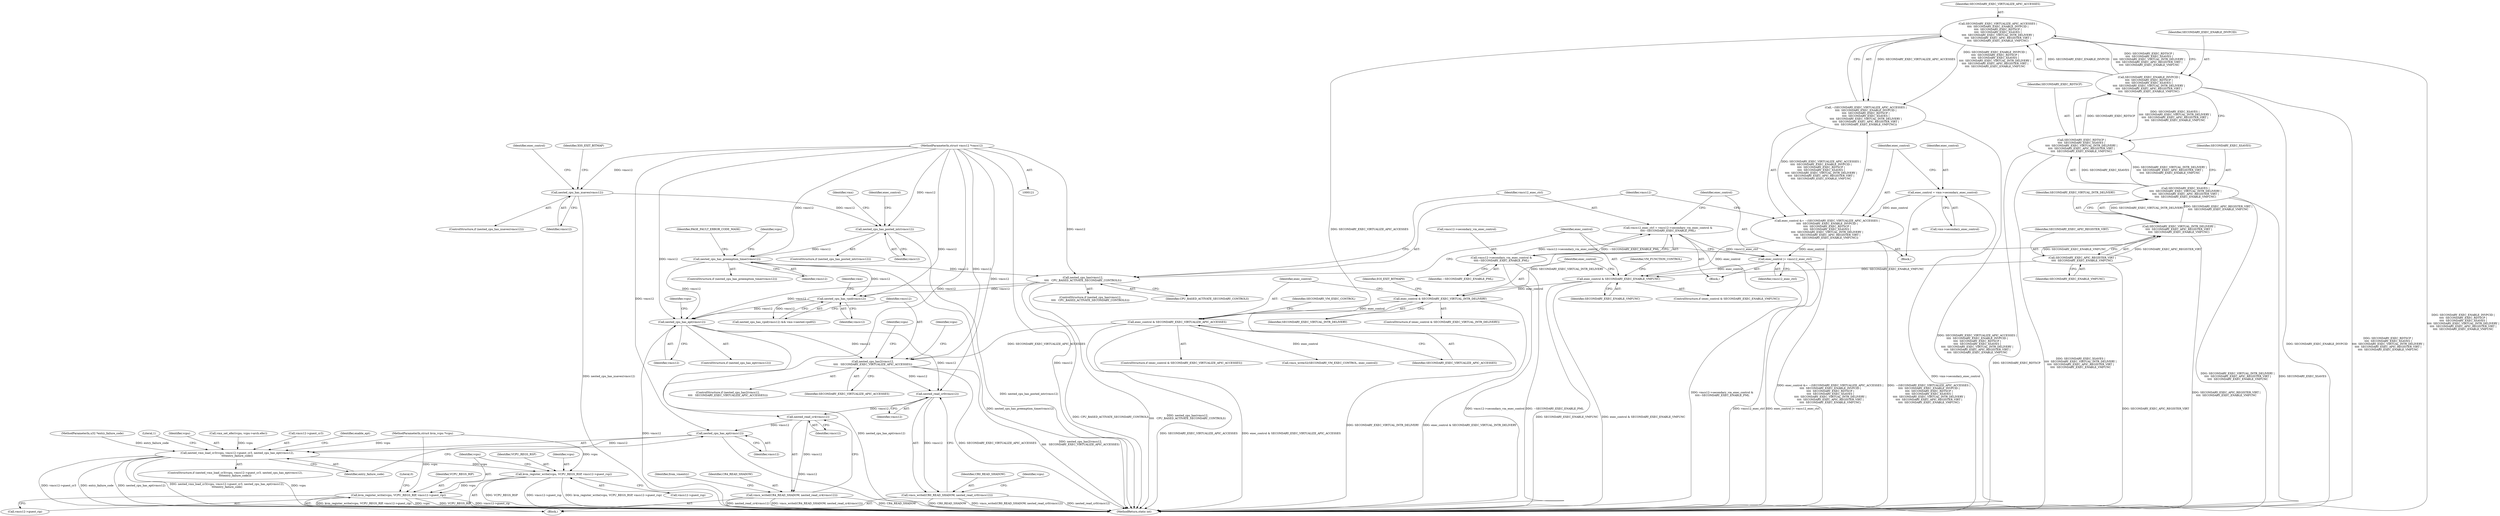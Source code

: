 digraph "0_linux_51aa68e7d57e3217192d88ce90fd5b8ef29ec94f@API" {
"1000899" [label="(Call,nested_read_cr0(vmcs12))"];
"1000871" [label="(Call,nested_cpu_has_ept(vmcs12))"];
"1000800" [label="(Call,nested_cpu_has_vpid(vmcs12))"];
"1000531" [label="(Call,nested_cpu_has(vmcs12,\n\t\t\t\t   CPU_BASED_ACTIVATE_SECONDARY_CONTROLS))"];
"1000486" [label="(Call,nested_cpu_has_preemption_timer(vmcs12))"];
"1000448" [label="(Call,nested_cpu_has_posted_intr(vmcs12))"];
"1000417" [label="(Call,nested_cpu_has_xsaves(vmcs12))"];
"1000123" [label="(MethodParameterIn,struct vmcs12 *vmcs12)"];
"1000886" [label="(Call,nested_cpu_has2(vmcs12,\n\t\t\t\t   SECONDARY_EXEC_VIRTUALIZE_APIC_ACCESSES))"];
"1000583" [label="(Call,exec_control & SECONDARY_EXEC_VIRTUALIZE_APIC_ACCESSES)"];
"1000553" [label="(Call,exec_control & SECONDARY_EXEC_VIRTUAL_INTR_DELIVERY)"];
"1000546" [label="(Call,exec_control & SECONDARY_EXEC_ENABLE_VMFUNC)"];
"1000514" [label="(Call,exec_control &= ~(SECONDARY_EXEC_VIRTUALIZE_APIC_ACCESSES |\n\t\t\t\t  SECONDARY_EXEC_ENABLE_INVPCID |\n\t\t\t\t  SECONDARY_EXEC_RDTSCP |\n\t\t\t\t  SECONDARY_EXEC_XSAVES |\n\t\t\t\t  SECONDARY_EXEC_VIRTUAL_INTR_DELIVERY |\n\t\t\t\t  SECONDARY_EXEC_APIC_REGISTER_VIRT |\n\t\t\t\t  SECONDARY_EXEC_ENABLE_VMFUNC))"];
"1000509" [label="(Call,exec_control = vmx->secondary_exec_control)"];
"1000516" [label="(Call,~(SECONDARY_EXEC_VIRTUALIZE_APIC_ACCESSES |\n\t\t\t\t  SECONDARY_EXEC_ENABLE_INVPCID |\n\t\t\t\t  SECONDARY_EXEC_RDTSCP |\n\t\t\t\t  SECONDARY_EXEC_XSAVES |\n\t\t\t\t  SECONDARY_EXEC_VIRTUAL_INTR_DELIVERY |\n\t\t\t\t  SECONDARY_EXEC_APIC_REGISTER_VIRT |\n\t\t\t\t  SECONDARY_EXEC_ENABLE_VMFUNC))"];
"1000517" [label="(Call,SECONDARY_EXEC_VIRTUALIZE_APIC_ACCESSES |\n\t\t\t\t  SECONDARY_EXEC_ENABLE_INVPCID |\n\t\t\t\t  SECONDARY_EXEC_RDTSCP |\n\t\t\t\t  SECONDARY_EXEC_XSAVES |\n\t\t\t\t  SECONDARY_EXEC_VIRTUAL_INTR_DELIVERY |\n\t\t\t\t  SECONDARY_EXEC_APIC_REGISTER_VIRT |\n\t\t\t\t  SECONDARY_EXEC_ENABLE_VMFUNC)"];
"1000519" [label="(Call,SECONDARY_EXEC_ENABLE_INVPCID |\n\t\t\t\t  SECONDARY_EXEC_RDTSCP |\n\t\t\t\t  SECONDARY_EXEC_XSAVES |\n\t\t\t\t  SECONDARY_EXEC_VIRTUAL_INTR_DELIVERY |\n\t\t\t\t  SECONDARY_EXEC_APIC_REGISTER_VIRT |\n\t\t\t\t  SECONDARY_EXEC_ENABLE_VMFUNC)"];
"1000521" [label="(Call,SECONDARY_EXEC_RDTSCP |\n\t\t\t\t  SECONDARY_EXEC_XSAVES |\n\t\t\t\t  SECONDARY_EXEC_VIRTUAL_INTR_DELIVERY |\n\t\t\t\t  SECONDARY_EXEC_APIC_REGISTER_VIRT |\n\t\t\t\t  SECONDARY_EXEC_ENABLE_VMFUNC)"];
"1000523" [label="(Call,SECONDARY_EXEC_XSAVES |\n\t\t\t\t  SECONDARY_EXEC_VIRTUAL_INTR_DELIVERY |\n\t\t\t\t  SECONDARY_EXEC_APIC_REGISTER_VIRT |\n\t\t\t\t  SECONDARY_EXEC_ENABLE_VMFUNC)"];
"1000525" [label="(Call,SECONDARY_EXEC_VIRTUAL_INTR_DELIVERY |\n\t\t\t\t  SECONDARY_EXEC_APIC_REGISTER_VIRT |\n\t\t\t\t  SECONDARY_EXEC_ENABLE_VMFUNC)"];
"1000527" [label="(Call,SECONDARY_EXEC_APIC_REGISTER_VIRT |\n\t\t\t\t  SECONDARY_EXEC_ENABLE_VMFUNC)"];
"1000542" [label="(Call,exec_control |= vmcs12_exec_ctrl)"];
"1000535" [label="(Call,vmcs12_exec_ctrl = vmcs12->secondary_vm_exec_control &\n\t\t\t\t~SECONDARY_EXEC_ENABLE_PML)"];
"1000537" [label="(Call,vmcs12->secondary_vm_exec_control &\n\t\t\t\t~SECONDARY_EXEC_ENABLE_PML)"];
"1000897" [label="(Call,vmcs_writel(CR0_READ_SHADOW, nested_read_cr0(vmcs12)))"];
"1000908" [label="(Call,nested_read_cr4(vmcs12))"];
"1000906" [label="(Call,vmcs_writel(CR4_READ_SHADOW, nested_read_cr4(vmcs12)))"];
"1000967" [label="(Call,nested_cpu_has_ept(vmcs12))"];
"1000962" [label="(Call,nested_vmx_load_cr3(vcpu, vmcs12->guest_cr3, nested_cpu_has_ept(vmcs12),\n\t\t\t\tentry_failure_code))"];
"1001007" [label="(Call,kvm_register_write(vcpu, VCPU_REGS_RSP, vmcs12->guest_rsp))"];
"1001013" [label="(Call,kvm_register_write(vcpu, VCPU_REGS_RIP, vmcs12->guest_rip))"];
"1000804" [label="(Identifier,vmx)"];
"1000524" [label="(Identifier,SECONDARY_EXEC_XSAVES)"];
"1000517" [label="(Call,SECONDARY_EXEC_VIRTUALIZE_APIC_ACCESSES |\n\t\t\t\t  SECONDARY_EXEC_ENABLE_INVPCID |\n\t\t\t\t  SECONDARY_EXEC_RDTSCP |\n\t\t\t\t  SECONDARY_EXEC_XSAVES |\n\t\t\t\t  SECONDARY_EXEC_VIRTUAL_INTR_DELIVERY |\n\t\t\t\t  SECONDARY_EXEC_APIC_REGISTER_VIRT |\n\t\t\t\t  SECONDARY_EXEC_ENABLE_VMFUNC)"];
"1000553" [label="(Call,exec_control & SECONDARY_EXEC_VIRTUAL_INTR_DELIVERY)"];
"1000885" [label="(ControlStructure,if (nested_cpu_has2(vmcs12,\n\t\t\t\t   SECONDARY_EXEC_VIRTUALIZE_APIC_ACCESSES)))"];
"1000582" [label="(ControlStructure,if (exec_control & SECONDARY_EXEC_VIRTUALIZE_APIC_ACCESSES))"];
"1000888" [label="(Identifier,SECONDARY_EXEC_VIRTUALIZE_APIC_ACCESSES)"];
"1000555" [label="(Identifier,SECONDARY_EXEC_VIRTUAL_INTR_DELIVERY)"];
"1000548" [label="(Identifier,SECONDARY_EXEC_ENABLE_VMFUNC)"];
"1000872" [label="(Identifier,vmcs12)"];
"1000583" [label="(Call,exec_control & SECONDARY_EXEC_VIRTUALIZE_APIC_ACCESSES)"];
"1001010" [label="(Call,vmcs12->guest_rsp)"];
"1000126" [label="(Block,)"];
"1000417" [label="(Call,nested_cpu_has_xsaves(vmcs12))"];
"1000799" [label="(Call,nested_cpu_has_vpid(vmcs12) && vmx->nested.vpid02)"];
"1000509" [label="(Call,exec_control = vmx->secondary_exec_control)"];
"1000968" [label="(Identifier,vmcs12)"];
"1001021" [label="(MethodReturn,static int)"];
"1000534" [label="(Block,)"];
"1000907" [label="(Identifier,CR4_READ_SHADOW)"];
"1001016" [label="(Call,vmcs12->guest_rip)"];
"1000511" [label="(Call,vmx->secondary_exec_control)"];
"1000529" [label="(Identifier,SECONDARY_EXEC_ENABLE_VMFUNC)"];
"1000962" [label="(Call,nested_vmx_load_cr3(vcpu, vmcs12->guest_cr3, nested_cpu_has_ept(vmcs12),\n\t\t\t\tentry_failure_code))"];
"1000122" [label="(MethodParameterIn,struct kvm_vcpu *vcpu)"];
"1000891" [label="(Identifier,vcpu)"];
"1000547" [label="(Identifier,exec_control)"];
"1000454" [label="(Identifier,vmx)"];
"1000906" [label="(Call,vmcs_writel(CR4_READ_SHADOW, nested_read_cr4(vmcs12)))"];
"1000550" [label="(Identifier,VM_FUNCTION_CONTROL)"];
"1000473" [label="(Identifier,exec_control)"];
"1001015" [label="(Identifier,VCPU_REGS_RIP)"];
"1000535" [label="(Call,vmcs12_exec_ctrl = vmcs12->secondary_vm_exec_control &\n\t\t\t\t~SECONDARY_EXEC_ENABLE_PML)"];
"1000485" [label="(ControlStructure,if (nested_cpu_has_preemption_timer(vmcs12)))"];
"1000586" [label="(Call,vmcs_write32(SECONDARY_VM_EXEC_CONTROL, exec_control))"];
"1000801" [label="(Identifier,vmcs12)"];
"1000532" [label="(Identifier,vmcs12)"];
"1000519" [label="(Call,SECONDARY_EXEC_ENABLE_INVPCID |\n\t\t\t\t  SECONDARY_EXEC_RDTSCP |\n\t\t\t\t  SECONDARY_EXEC_XSAVES |\n\t\t\t\t  SECONDARY_EXEC_VIRTUAL_INTR_DELIVERY |\n\t\t\t\t  SECONDARY_EXEC_APIC_REGISTER_VIRT |\n\t\t\t\t  SECONDARY_EXEC_ENABLE_VMFUNC)"];
"1000530" [label="(ControlStructure,if (nested_cpu_has(vmcs12,\n\t\t\t\t   CPU_BASED_ACTIVATE_SECONDARY_CONTROLS)))"];
"1000508" [label="(Block,)"];
"1000870" [label="(ControlStructure,if (nested_cpu_has_ept(vmcs12)))"];
"1000125" [label="(MethodParameterIn,u32 *entry_failure_code)"];
"1000447" [label="(ControlStructure,if (nested_cpu_has_posted_intr(vmcs12)))"];
"1000908" [label="(Call,nested_read_cr4(vmcs12))"];
"1000522" [label="(Identifier,SECONDARY_EXEC_RDTSCP)"];
"1000543" [label="(Identifier,exec_control)"];
"1000537" [label="(Call,vmcs12->secondary_vm_exec_control &\n\t\t\t\t~SECONDARY_EXEC_ENABLE_PML)"];
"1001014" [label="(Identifier,vcpu)"];
"1001009" [label="(Identifier,VCPU_REGS_RSP)"];
"1000899" [label="(Call,nested_read_cr0(vmcs12))"];
"1000487" [label="(Identifier,vmcs12)"];
"1000542" [label="(Call,exec_control |= vmcs12_exec_ctrl)"];
"1001007" [label="(Call,kvm_register_write(vcpu, VCPU_REGS_RSP, vmcs12->guest_rsp))"];
"1000545" [label="(ControlStructure,if (exec_control & SECONDARY_EXEC_ENABLE_VMFUNC))"];
"1000900" [label="(Identifier,vmcs12)"];
"1000510" [label="(Identifier,exec_control)"];
"1000521" [label="(Call,SECONDARY_EXEC_RDTSCP |\n\t\t\t\t  SECONDARY_EXEC_XSAVES |\n\t\t\t\t  SECONDARY_EXEC_VIRTUAL_INTR_DELIVERY |\n\t\t\t\t  SECONDARY_EXEC_APIC_REGISTER_VIRT |\n\t\t\t\t  SECONDARY_EXEC_ENABLE_VMFUNC)"];
"1000418" [label="(Identifier,vmcs12)"];
"1000886" [label="(Call,nested_cpu_has2(vmcs12,\n\t\t\t\t   SECONDARY_EXEC_VIRTUALIZE_APIC_ACCESSES))"];
"1000971" [label="(Literal,1)"];
"1000123" [label="(MethodParameterIn,struct vmcs12 *vmcs12)"];
"1000523" [label="(Call,SECONDARY_EXEC_XSAVES |\n\t\t\t\t  SECONDARY_EXEC_VIRTUAL_INTR_DELIVERY |\n\t\t\t\t  SECONDARY_EXEC_APIC_REGISTER_VIRT |\n\t\t\t\t  SECONDARY_EXEC_ENABLE_VMFUNC)"];
"1000520" [label="(Identifier,SECONDARY_EXEC_ENABLE_INVPCID)"];
"1001008" [label="(Identifier,vcpu)"];
"1000558" [label="(Identifier,EOI_EXIT_BITMAP0)"];
"1000871" [label="(Call,nested_cpu_has_ept(vmcs12))"];
"1000893" [label="(Identifier,vcpu)"];
"1000963" [label="(Identifier,vcpu)"];
"1000533" [label="(Identifier,CPU_BASED_ACTIVATE_SECONDARY_CONTROLS)"];
"1000587" [label="(Identifier,SECONDARY_VM_EXEC_CONTROL)"];
"1000514" [label="(Call,exec_control &= ~(SECONDARY_EXEC_VIRTUALIZE_APIC_ACCESSES |\n\t\t\t\t  SECONDARY_EXEC_ENABLE_INVPCID |\n\t\t\t\t  SECONDARY_EXEC_RDTSCP |\n\t\t\t\t  SECONDARY_EXEC_XSAVES |\n\t\t\t\t  SECONDARY_EXEC_VIRTUAL_INTR_DELIVERY |\n\t\t\t\t  SECONDARY_EXEC_APIC_REGISTER_VIRT |\n\t\t\t\t  SECONDARY_EXEC_ENABLE_VMFUNC))"];
"1000544" [label="(Identifier,vmcs12_exec_ctrl)"];
"1000954" [label="(Call,vmx_set_efer(vcpu, vcpu->arch.efer))"];
"1000584" [label="(Identifier,exec_control)"];
"1000887" [label="(Identifier,vmcs12)"];
"1000552" [label="(ControlStructure,if (exec_control & SECONDARY_EXEC_VIRTUAL_INTR_DELIVERY))"];
"1000969" [label="(Identifier,entry_failure_code)"];
"1000526" [label="(Identifier,SECONDARY_EXEC_VIRTUAL_INTR_DELIVERY)"];
"1000538" [label="(Call,vmcs12->secondary_vm_exec_control)"];
"1000515" [label="(Identifier,exec_control)"];
"1000486" [label="(Call,nested_cpu_has_preemption_timer(vmcs12))"];
"1000449" [label="(Identifier,vmcs12)"];
"1000912" [label="(Identifier,from_vmentry)"];
"1000876" [label="(Identifier,vcpu)"];
"1000536" [label="(Identifier,vmcs12_exec_ctrl)"];
"1000585" [label="(Identifier,SECONDARY_EXEC_VIRTUALIZE_APIC_ACCESSES)"];
"1000964" [label="(Call,vmcs12->guest_cr3)"];
"1000967" [label="(Call,nested_cpu_has_ept(vmcs12))"];
"1000902" [label="(Identifier,vcpu)"];
"1000554" [label="(Identifier,exec_control)"];
"1000898" [label="(Identifier,CR0_READ_SHADOW)"];
"1000961" [label="(ControlStructure,if (nested_vmx_load_cr3(vcpu, vmcs12->guest_cr3, nested_cpu_has_ept(vmcs12),\n\t\t\t\tentry_failure_code)))"];
"1000448" [label="(Call,nested_cpu_has_posted_intr(vmcs12))"];
"1000528" [label="(Identifier,SECONDARY_EXEC_APIC_REGISTER_VIRT)"];
"1000527" [label="(Call,SECONDARY_EXEC_APIC_REGISTER_VIRT |\n\t\t\t\t  SECONDARY_EXEC_ENABLE_VMFUNC)"];
"1000416" [label="(ControlStructure,if (nested_cpu_has_xsaves(vmcs12)))"];
"1000491" [label="(Identifier,PAGE_FAULT_ERROR_CODE_MASK)"];
"1000897" [label="(Call,vmcs_writel(CR0_READ_SHADOW, nested_read_cr0(vmcs12)))"];
"1000800" [label="(Call,nested_cpu_has_vpid(vmcs12))"];
"1000974" [label="(Identifier,enable_ept)"];
"1000546" [label="(Call,exec_control & SECONDARY_EXEC_ENABLE_VMFUNC)"];
"1000531" [label="(Call,nested_cpu_has(vmcs12,\n\t\t\t\t   CPU_BASED_ACTIVATE_SECONDARY_CONTROLS))"];
"1001013" [label="(Call,kvm_register_write(vcpu, VCPU_REGS_RIP, vmcs12->guest_rip))"];
"1000541" [label="(Identifier,~SECONDARY_EXEC_ENABLE_PML)"];
"1001020" [label="(Literal,0)"];
"1000525" [label="(Call,SECONDARY_EXEC_VIRTUAL_INTR_DELIVERY |\n\t\t\t\t  SECONDARY_EXEC_APIC_REGISTER_VIRT |\n\t\t\t\t  SECONDARY_EXEC_ENABLE_VMFUNC)"];
"1000516" [label="(Call,~(SECONDARY_EXEC_VIRTUALIZE_APIC_ACCESSES |\n\t\t\t\t  SECONDARY_EXEC_ENABLE_INVPCID |\n\t\t\t\t  SECONDARY_EXEC_RDTSCP |\n\t\t\t\t  SECONDARY_EXEC_XSAVES |\n\t\t\t\t  SECONDARY_EXEC_VIRTUAL_INTR_DELIVERY |\n\t\t\t\t  SECONDARY_EXEC_APIC_REGISTER_VIRT |\n\t\t\t\t  SECONDARY_EXEC_ENABLE_VMFUNC))"];
"1000518" [label="(Identifier,SECONDARY_EXEC_VIRTUALIZE_APIC_ACCESSES)"];
"1000909" [label="(Identifier,vmcs12)"];
"1000425" [label="(Identifier,exec_control)"];
"1000420" [label="(Identifier,XSS_EXIT_BITMAP)"];
"1000489" [label="(Identifier,vcpu)"];
"1000899" -> "1000897"  [label="AST: "];
"1000899" -> "1000900"  [label="CFG: "];
"1000900" -> "1000899"  [label="AST: "];
"1000897" -> "1000899"  [label="CFG: "];
"1000899" -> "1000897"  [label="DDG: vmcs12"];
"1000871" -> "1000899"  [label="DDG: vmcs12"];
"1000886" -> "1000899"  [label="DDG: vmcs12"];
"1000123" -> "1000899"  [label="DDG: vmcs12"];
"1000899" -> "1000908"  [label="DDG: vmcs12"];
"1000871" -> "1000870"  [label="AST: "];
"1000871" -> "1000872"  [label="CFG: "];
"1000872" -> "1000871"  [label="AST: "];
"1000876" -> "1000871"  [label="CFG: "];
"1000887" -> "1000871"  [label="CFG: "];
"1000871" -> "1001021"  [label="DDG: vmcs12"];
"1000871" -> "1001021"  [label="DDG: nested_cpu_has_ept(vmcs12)"];
"1000800" -> "1000871"  [label="DDG: vmcs12"];
"1000531" -> "1000871"  [label="DDG: vmcs12"];
"1000486" -> "1000871"  [label="DDG: vmcs12"];
"1000123" -> "1000871"  [label="DDG: vmcs12"];
"1000871" -> "1000886"  [label="DDG: vmcs12"];
"1000800" -> "1000799"  [label="AST: "];
"1000800" -> "1000801"  [label="CFG: "];
"1000801" -> "1000800"  [label="AST: "];
"1000804" -> "1000800"  [label="CFG: "];
"1000799" -> "1000800"  [label="CFG: "];
"1000800" -> "1000799"  [label="DDG: vmcs12"];
"1000531" -> "1000800"  [label="DDG: vmcs12"];
"1000486" -> "1000800"  [label="DDG: vmcs12"];
"1000123" -> "1000800"  [label="DDG: vmcs12"];
"1000531" -> "1000530"  [label="AST: "];
"1000531" -> "1000533"  [label="CFG: "];
"1000532" -> "1000531"  [label="AST: "];
"1000533" -> "1000531"  [label="AST: "];
"1000536" -> "1000531"  [label="CFG: "];
"1000547" -> "1000531"  [label="CFG: "];
"1000531" -> "1001021"  [label="DDG: CPU_BASED_ACTIVATE_SECONDARY_CONTROLS"];
"1000531" -> "1001021"  [label="DDG: nested_cpu_has(vmcs12,\n\t\t\t\t   CPU_BASED_ACTIVATE_SECONDARY_CONTROLS)"];
"1000486" -> "1000531"  [label="DDG: vmcs12"];
"1000123" -> "1000531"  [label="DDG: vmcs12"];
"1000486" -> "1000485"  [label="AST: "];
"1000486" -> "1000487"  [label="CFG: "];
"1000487" -> "1000486"  [label="AST: "];
"1000489" -> "1000486"  [label="CFG: "];
"1000491" -> "1000486"  [label="CFG: "];
"1000486" -> "1001021"  [label="DDG: nested_cpu_has_preemption_timer(vmcs12)"];
"1000448" -> "1000486"  [label="DDG: vmcs12"];
"1000123" -> "1000486"  [label="DDG: vmcs12"];
"1000448" -> "1000447"  [label="AST: "];
"1000448" -> "1000449"  [label="CFG: "];
"1000449" -> "1000448"  [label="AST: "];
"1000454" -> "1000448"  [label="CFG: "];
"1000473" -> "1000448"  [label="CFG: "];
"1000448" -> "1001021"  [label="DDG: nested_cpu_has_posted_intr(vmcs12)"];
"1000417" -> "1000448"  [label="DDG: vmcs12"];
"1000123" -> "1000448"  [label="DDG: vmcs12"];
"1000417" -> "1000416"  [label="AST: "];
"1000417" -> "1000418"  [label="CFG: "];
"1000418" -> "1000417"  [label="AST: "];
"1000420" -> "1000417"  [label="CFG: "];
"1000425" -> "1000417"  [label="CFG: "];
"1000417" -> "1001021"  [label="DDG: nested_cpu_has_xsaves(vmcs12)"];
"1000123" -> "1000417"  [label="DDG: vmcs12"];
"1000123" -> "1000121"  [label="AST: "];
"1000123" -> "1001021"  [label="DDG: vmcs12"];
"1000123" -> "1000886"  [label="DDG: vmcs12"];
"1000123" -> "1000908"  [label="DDG: vmcs12"];
"1000123" -> "1000967"  [label="DDG: vmcs12"];
"1000886" -> "1000885"  [label="AST: "];
"1000886" -> "1000888"  [label="CFG: "];
"1000887" -> "1000886"  [label="AST: "];
"1000888" -> "1000886"  [label="AST: "];
"1000891" -> "1000886"  [label="CFG: "];
"1000893" -> "1000886"  [label="CFG: "];
"1000886" -> "1001021"  [label="DDG: nested_cpu_has2(vmcs12,\n\t\t\t\t   SECONDARY_EXEC_VIRTUALIZE_APIC_ACCESSES)"];
"1000886" -> "1001021"  [label="DDG: SECONDARY_EXEC_VIRTUALIZE_APIC_ACCESSES"];
"1000583" -> "1000886"  [label="DDG: SECONDARY_EXEC_VIRTUALIZE_APIC_ACCESSES"];
"1000583" -> "1000582"  [label="AST: "];
"1000583" -> "1000585"  [label="CFG: "];
"1000584" -> "1000583"  [label="AST: "];
"1000585" -> "1000583"  [label="AST: "];
"1000587" -> "1000583"  [label="CFG: "];
"1000583" -> "1001021"  [label="DDG: exec_control & SECONDARY_EXEC_VIRTUALIZE_APIC_ACCESSES"];
"1000583" -> "1001021"  [label="DDG: SECONDARY_EXEC_VIRTUALIZE_APIC_ACCESSES"];
"1000553" -> "1000583"  [label="DDG: exec_control"];
"1000517" -> "1000583"  [label="DDG: SECONDARY_EXEC_VIRTUALIZE_APIC_ACCESSES"];
"1000583" -> "1000586"  [label="DDG: exec_control"];
"1000553" -> "1000552"  [label="AST: "];
"1000553" -> "1000555"  [label="CFG: "];
"1000554" -> "1000553"  [label="AST: "];
"1000555" -> "1000553"  [label="AST: "];
"1000558" -> "1000553"  [label="CFG: "];
"1000584" -> "1000553"  [label="CFG: "];
"1000553" -> "1001021"  [label="DDG: exec_control & SECONDARY_EXEC_VIRTUAL_INTR_DELIVERY"];
"1000553" -> "1001021"  [label="DDG: SECONDARY_EXEC_VIRTUAL_INTR_DELIVERY"];
"1000546" -> "1000553"  [label="DDG: exec_control"];
"1000525" -> "1000553"  [label="DDG: SECONDARY_EXEC_VIRTUAL_INTR_DELIVERY"];
"1000546" -> "1000545"  [label="AST: "];
"1000546" -> "1000548"  [label="CFG: "];
"1000547" -> "1000546"  [label="AST: "];
"1000548" -> "1000546"  [label="AST: "];
"1000550" -> "1000546"  [label="CFG: "];
"1000554" -> "1000546"  [label="CFG: "];
"1000546" -> "1001021"  [label="DDG: SECONDARY_EXEC_ENABLE_VMFUNC"];
"1000546" -> "1001021"  [label="DDG: exec_control & SECONDARY_EXEC_ENABLE_VMFUNC"];
"1000514" -> "1000546"  [label="DDG: exec_control"];
"1000542" -> "1000546"  [label="DDG: exec_control"];
"1000527" -> "1000546"  [label="DDG: SECONDARY_EXEC_ENABLE_VMFUNC"];
"1000514" -> "1000508"  [label="AST: "];
"1000514" -> "1000516"  [label="CFG: "];
"1000515" -> "1000514"  [label="AST: "];
"1000516" -> "1000514"  [label="AST: "];
"1000532" -> "1000514"  [label="CFG: "];
"1000514" -> "1001021"  [label="DDG: exec_control &= ~(SECONDARY_EXEC_VIRTUALIZE_APIC_ACCESSES |\n\t\t\t\t  SECONDARY_EXEC_ENABLE_INVPCID |\n\t\t\t\t  SECONDARY_EXEC_RDTSCP |\n\t\t\t\t  SECONDARY_EXEC_XSAVES |\n\t\t\t\t  SECONDARY_EXEC_VIRTUAL_INTR_DELIVERY |\n\t\t\t\t  SECONDARY_EXEC_APIC_REGISTER_VIRT |\n\t\t\t\t  SECONDARY_EXEC_ENABLE_VMFUNC)"];
"1000514" -> "1001021"  [label="DDG: ~(SECONDARY_EXEC_VIRTUALIZE_APIC_ACCESSES |\n\t\t\t\t  SECONDARY_EXEC_ENABLE_INVPCID |\n\t\t\t\t  SECONDARY_EXEC_RDTSCP |\n\t\t\t\t  SECONDARY_EXEC_XSAVES |\n\t\t\t\t  SECONDARY_EXEC_VIRTUAL_INTR_DELIVERY |\n\t\t\t\t  SECONDARY_EXEC_APIC_REGISTER_VIRT |\n\t\t\t\t  SECONDARY_EXEC_ENABLE_VMFUNC)"];
"1000509" -> "1000514"  [label="DDG: exec_control"];
"1000516" -> "1000514"  [label="DDG: SECONDARY_EXEC_VIRTUALIZE_APIC_ACCESSES |\n\t\t\t\t  SECONDARY_EXEC_ENABLE_INVPCID |\n\t\t\t\t  SECONDARY_EXEC_RDTSCP |\n\t\t\t\t  SECONDARY_EXEC_XSAVES |\n\t\t\t\t  SECONDARY_EXEC_VIRTUAL_INTR_DELIVERY |\n\t\t\t\t  SECONDARY_EXEC_APIC_REGISTER_VIRT |\n\t\t\t\t  SECONDARY_EXEC_ENABLE_VMFUNC"];
"1000514" -> "1000542"  [label="DDG: exec_control"];
"1000509" -> "1000508"  [label="AST: "];
"1000509" -> "1000511"  [label="CFG: "];
"1000510" -> "1000509"  [label="AST: "];
"1000511" -> "1000509"  [label="AST: "];
"1000515" -> "1000509"  [label="CFG: "];
"1000509" -> "1001021"  [label="DDG: vmx->secondary_exec_control"];
"1000516" -> "1000517"  [label="CFG: "];
"1000517" -> "1000516"  [label="AST: "];
"1000516" -> "1001021"  [label="DDG: SECONDARY_EXEC_VIRTUALIZE_APIC_ACCESSES |\n\t\t\t\t  SECONDARY_EXEC_ENABLE_INVPCID |\n\t\t\t\t  SECONDARY_EXEC_RDTSCP |\n\t\t\t\t  SECONDARY_EXEC_XSAVES |\n\t\t\t\t  SECONDARY_EXEC_VIRTUAL_INTR_DELIVERY |\n\t\t\t\t  SECONDARY_EXEC_APIC_REGISTER_VIRT |\n\t\t\t\t  SECONDARY_EXEC_ENABLE_VMFUNC"];
"1000517" -> "1000516"  [label="DDG: SECONDARY_EXEC_VIRTUALIZE_APIC_ACCESSES"];
"1000517" -> "1000516"  [label="DDG: SECONDARY_EXEC_ENABLE_INVPCID |\n\t\t\t\t  SECONDARY_EXEC_RDTSCP |\n\t\t\t\t  SECONDARY_EXEC_XSAVES |\n\t\t\t\t  SECONDARY_EXEC_VIRTUAL_INTR_DELIVERY |\n\t\t\t\t  SECONDARY_EXEC_APIC_REGISTER_VIRT |\n\t\t\t\t  SECONDARY_EXEC_ENABLE_VMFUNC"];
"1000517" -> "1000519"  [label="CFG: "];
"1000518" -> "1000517"  [label="AST: "];
"1000519" -> "1000517"  [label="AST: "];
"1000517" -> "1001021"  [label="DDG: SECONDARY_EXEC_ENABLE_INVPCID |\n\t\t\t\t  SECONDARY_EXEC_RDTSCP |\n\t\t\t\t  SECONDARY_EXEC_XSAVES |\n\t\t\t\t  SECONDARY_EXEC_VIRTUAL_INTR_DELIVERY |\n\t\t\t\t  SECONDARY_EXEC_APIC_REGISTER_VIRT |\n\t\t\t\t  SECONDARY_EXEC_ENABLE_VMFUNC"];
"1000519" -> "1000517"  [label="DDG: SECONDARY_EXEC_ENABLE_INVPCID"];
"1000519" -> "1000517"  [label="DDG: SECONDARY_EXEC_RDTSCP |\n\t\t\t\t  SECONDARY_EXEC_XSAVES |\n\t\t\t\t  SECONDARY_EXEC_VIRTUAL_INTR_DELIVERY |\n\t\t\t\t  SECONDARY_EXEC_APIC_REGISTER_VIRT |\n\t\t\t\t  SECONDARY_EXEC_ENABLE_VMFUNC"];
"1000519" -> "1000521"  [label="CFG: "];
"1000520" -> "1000519"  [label="AST: "];
"1000521" -> "1000519"  [label="AST: "];
"1000519" -> "1001021"  [label="DDG: SECONDARY_EXEC_ENABLE_INVPCID"];
"1000519" -> "1001021"  [label="DDG: SECONDARY_EXEC_RDTSCP |\n\t\t\t\t  SECONDARY_EXEC_XSAVES |\n\t\t\t\t  SECONDARY_EXEC_VIRTUAL_INTR_DELIVERY |\n\t\t\t\t  SECONDARY_EXEC_APIC_REGISTER_VIRT |\n\t\t\t\t  SECONDARY_EXEC_ENABLE_VMFUNC"];
"1000521" -> "1000519"  [label="DDG: SECONDARY_EXEC_RDTSCP"];
"1000521" -> "1000519"  [label="DDG: SECONDARY_EXEC_XSAVES |\n\t\t\t\t  SECONDARY_EXEC_VIRTUAL_INTR_DELIVERY |\n\t\t\t\t  SECONDARY_EXEC_APIC_REGISTER_VIRT |\n\t\t\t\t  SECONDARY_EXEC_ENABLE_VMFUNC"];
"1000521" -> "1000523"  [label="CFG: "];
"1000522" -> "1000521"  [label="AST: "];
"1000523" -> "1000521"  [label="AST: "];
"1000521" -> "1001021"  [label="DDG: SECONDARY_EXEC_RDTSCP"];
"1000521" -> "1001021"  [label="DDG: SECONDARY_EXEC_XSAVES |\n\t\t\t\t  SECONDARY_EXEC_VIRTUAL_INTR_DELIVERY |\n\t\t\t\t  SECONDARY_EXEC_APIC_REGISTER_VIRT |\n\t\t\t\t  SECONDARY_EXEC_ENABLE_VMFUNC"];
"1000523" -> "1000521"  [label="DDG: SECONDARY_EXEC_XSAVES"];
"1000523" -> "1000521"  [label="DDG: SECONDARY_EXEC_VIRTUAL_INTR_DELIVERY |\n\t\t\t\t  SECONDARY_EXEC_APIC_REGISTER_VIRT |\n\t\t\t\t  SECONDARY_EXEC_ENABLE_VMFUNC"];
"1000523" -> "1000525"  [label="CFG: "];
"1000524" -> "1000523"  [label="AST: "];
"1000525" -> "1000523"  [label="AST: "];
"1000523" -> "1001021"  [label="DDG: SECONDARY_EXEC_VIRTUAL_INTR_DELIVERY |\n\t\t\t\t  SECONDARY_EXEC_APIC_REGISTER_VIRT |\n\t\t\t\t  SECONDARY_EXEC_ENABLE_VMFUNC"];
"1000523" -> "1001021"  [label="DDG: SECONDARY_EXEC_XSAVES"];
"1000525" -> "1000523"  [label="DDG: SECONDARY_EXEC_VIRTUAL_INTR_DELIVERY"];
"1000525" -> "1000523"  [label="DDG: SECONDARY_EXEC_APIC_REGISTER_VIRT |\n\t\t\t\t  SECONDARY_EXEC_ENABLE_VMFUNC"];
"1000525" -> "1000527"  [label="CFG: "];
"1000526" -> "1000525"  [label="AST: "];
"1000527" -> "1000525"  [label="AST: "];
"1000525" -> "1001021"  [label="DDG: SECONDARY_EXEC_APIC_REGISTER_VIRT |\n\t\t\t\t  SECONDARY_EXEC_ENABLE_VMFUNC"];
"1000527" -> "1000525"  [label="DDG: SECONDARY_EXEC_APIC_REGISTER_VIRT"];
"1000527" -> "1000525"  [label="DDG: SECONDARY_EXEC_ENABLE_VMFUNC"];
"1000527" -> "1000529"  [label="CFG: "];
"1000528" -> "1000527"  [label="AST: "];
"1000529" -> "1000527"  [label="AST: "];
"1000527" -> "1001021"  [label="DDG: SECONDARY_EXEC_APIC_REGISTER_VIRT"];
"1000542" -> "1000534"  [label="AST: "];
"1000542" -> "1000544"  [label="CFG: "];
"1000543" -> "1000542"  [label="AST: "];
"1000544" -> "1000542"  [label="AST: "];
"1000547" -> "1000542"  [label="CFG: "];
"1000542" -> "1001021"  [label="DDG: exec_control |= vmcs12_exec_ctrl"];
"1000542" -> "1001021"  [label="DDG: vmcs12_exec_ctrl"];
"1000535" -> "1000542"  [label="DDG: vmcs12_exec_ctrl"];
"1000535" -> "1000534"  [label="AST: "];
"1000535" -> "1000537"  [label="CFG: "];
"1000536" -> "1000535"  [label="AST: "];
"1000537" -> "1000535"  [label="AST: "];
"1000543" -> "1000535"  [label="CFG: "];
"1000535" -> "1001021"  [label="DDG: vmcs12->secondary_vm_exec_control &\n\t\t\t\t~SECONDARY_EXEC_ENABLE_PML"];
"1000537" -> "1000535"  [label="DDG: vmcs12->secondary_vm_exec_control"];
"1000537" -> "1000535"  [label="DDG: ~SECONDARY_EXEC_ENABLE_PML"];
"1000537" -> "1000541"  [label="CFG: "];
"1000538" -> "1000537"  [label="AST: "];
"1000541" -> "1000537"  [label="AST: "];
"1000537" -> "1001021"  [label="DDG: vmcs12->secondary_vm_exec_control"];
"1000537" -> "1001021"  [label="DDG: ~SECONDARY_EXEC_ENABLE_PML"];
"1000897" -> "1000126"  [label="AST: "];
"1000898" -> "1000897"  [label="AST: "];
"1000902" -> "1000897"  [label="CFG: "];
"1000897" -> "1001021"  [label="DDG: vmcs_writel(CR0_READ_SHADOW, nested_read_cr0(vmcs12))"];
"1000897" -> "1001021"  [label="DDG: nested_read_cr0(vmcs12)"];
"1000897" -> "1001021"  [label="DDG: CR0_READ_SHADOW"];
"1000908" -> "1000906"  [label="AST: "];
"1000908" -> "1000909"  [label="CFG: "];
"1000909" -> "1000908"  [label="AST: "];
"1000906" -> "1000908"  [label="CFG: "];
"1000908" -> "1000906"  [label="DDG: vmcs12"];
"1000908" -> "1000967"  [label="DDG: vmcs12"];
"1000906" -> "1000126"  [label="AST: "];
"1000907" -> "1000906"  [label="AST: "];
"1000912" -> "1000906"  [label="CFG: "];
"1000906" -> "1001021"  [label="DDG: vmcs_writel(CR4_READ_SHADOW, nested_read_cr4(vmcs12))"];
"1000906" -> "1001021"  [label="DDG: CR4_READ_SHADOW"];
"1000906" -> "1001021"  [label="DDG: nested_read_cr4(vmcs12)"];
"1000967" -> "1000962"  [label="AST: "];
"1000967" -> "1000968"  [label="CFG: "];
"1000968" -> "1000967"  [label="AST: "];
"1000969" -> "1000967"  [label="CFG: "];
"1000967" -> "1001021"  [label="DDG: vmcs12"];
"1000967" -> "1000962"  [label="DDG: vmcs12"];
"1000962" -> "1000961"  [label="AST: "];
"1000962" -> "1000969"  [label="CFG: "];
"1000963" -> "1000962"  [label="AST: "];
"1000964" -> "1000962"  [label="AST: "];
"1000969" -> "1000962"  [label="AST: "];
"1000971" -> "1000962"  [label="CFG: "];
"1000974" -> "1000962"  [label="CFG: "];
"1000962" -> "1001021"  [label="DDG: vmcs12->guest_cr3"];
"1000962" -> "1001021"  [label="DDG: entry_failure_code"];
"1000962" -> "1001021"  [label="DDG: nested_cpu_has_ept(vmcs12)"];
"1000962" -> "1001021"  [label="DDG: nested_vmx_load_cr3(vcpu, vmcs12->guest_cr3, nested_cpu_has_ept(vmcs12),\n\t\t\t\tentry_failure_code)"];
"1000962" -> "1001021"  [label="DDG: vcpu"];
"1000954" -> "1000962"  [label="DDG: vcpu"];
"1000122" -> "1000962"  [label="DDG: vcpu"];
"1000125" -> "1000962"  [label="DDG: entry_failure_code"];
"1000962" -> "1001007"  [label="DDG: vcpu"];
"1001007" -> "1000126"  [label="AST: "];
"1001007" -> "1001010"  [label="CFG: "];
"1001008" -> "1001007"  [label="AST: "];
"1001009" -> "1001007"  [label="AST: "];
"1001010" -> "1001007"  [label="AST: "];
"1001014" -> "1001007"  [label="CFG: "];
"1001007" -> "1001021"  [label="DDG: kvm_register_write(vcpu, VCPU_REGS_RSP, vmcs12->guest_rsp)"];
"1001007" -> "1001021"  [label="DDG: VCPU_REGS_RSP"];
"1001007" -> "1001021"  [label="DDG: vmcs12->guest_rsp"];
"1000122" -> "1001007"  [label="DDG: vcpu"];
"1001007" -> "1001013"  [label="DDG: vcpu"];
"1001013" -> "1000126"  [label="AST: "];
"1001013" -> "1001016"  [label="CFG: "];
"1001014" -> "1001013"  [label="AST: "];
"1001015" -> "1001013"  [label="AST: "];
"1001016" -> "1001013"  [label="AST: "];
"1001020" -> "1001013"  [label="CFG: "];
"1001013" -> "1001021"  [label="DDG: VCPU_REGS_RIP"];
"1001013" -> "1001021"  [label="DDG: vmcs12->guest_rip"];
"1001013" -> "1001021"  [label="DDG: kvm_register_write(vcpu, VCPU_REGS_RIP, vmcs12->guest_rip)"];
"1001013" -> "1001021"  [label="DDG: vcpu"];
"1000122" -> "1001013"  [label="DDG: vcpu"];
}
